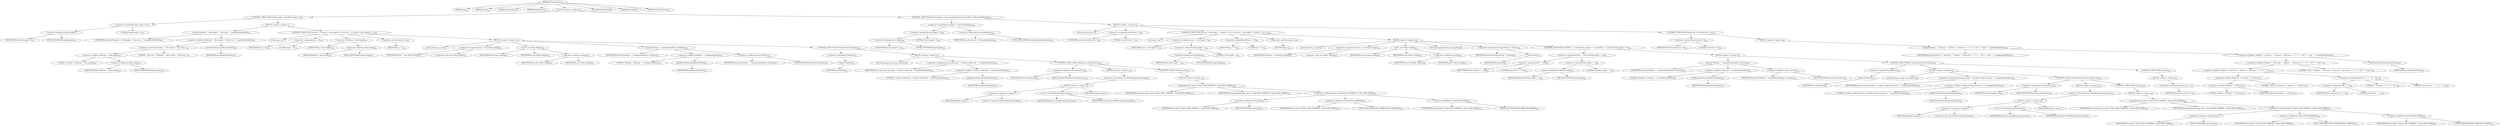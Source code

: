 digraph "removeFiles" {  
"815" [label = <(METHOD,removeFiles)<SUB>416</SUB>> ]
"38" [label = <(PARAM,this)<SUB>416</SUB>> ]
"816" [label = <(PARAM,File d)<SUB>416</SUB>> ]
"817" [label = <(PARAM,String[] files)<SUB>416</SUB>> ]
"818" [label = <(PARAM,String[] dirs)<SUB>416</SUB>> ]
"819" [label = <(BLOCK,&lt;empty&gt;,&lt;empty&gt;)<SUB>416</SUB>> ]
"820" [label = <(CONTROL_STRUCTURE,if (files.length &gt; 0),if (files.length &gt; 0))<SUB>417</SUB>> ]
"821" [label = <(&lt;operator&gt;.greaterThan,files.length &gt; 0)<SUB>417</SUB>> ]
"822" [label = <(&lt;operator&gt;.fieldAccess,files.length)<SUB>417</SUB>> ]
"823" [label = <(IDENTIFIER,files,files.length &gt; 0)<SUB>417</SUB>> ]
"824" [label = <(FIELD_IDENTIFIER,length,length)<SUB>417</SUB>> ]
"825" [label = <(LITERAL,0,files.length &gt; 0)<SUB>417</SUB>> ]
"826" [label = <(BLOCK,&lt;empty&gt;,&lt;empty&gt;)<SUB>417</SUB>> ]
"827" [label = <(log,log(&quot;Deleting &quot; + files.length + &quot; files from &quot; + d.getAbsolutePath()))<SUB>418</SUB>> ]
"37" [label = <(IDENTIFIER,this,log(&quot;Deleting &quot; + files.length + &quot; files from &quot; + d.getAbsolutePath()))<SUB>418</SUB>> ]
"828" [label = <(&lt;operator&gt;.addition,&quot;Deleting &quot; + files.length + &quot; files from &quot; + d.getAbsolutePath())<SUB>418</SUB>> ]
"829" [label = <(&lt;operator&gt;.addition,&quot;Deleting &quot; + files.length + &quot; files from &quot;)<SUB>418</SUB>> ]
"830" [label = <(&lt;operator&gt;.addition,&quot;Deleting &quot; + files.length)<SUB>418</SUB>> ]
"831" [label = <(LITERAL,&quot;Deleting &quot;,&quot;Deleting &quot; + files.length)<SUB>418</SUB>> ]
"832" [label = <(&lt;operator&gt;.fieldAccess,files.length)<SUB>418</SUB>> ]
"833" [label = <(IDENTIFIER,files,&quot;Deleting &quot; + files.length)<SUB>418</SUB>> ]
"834" [label = <(FIELD_IDENTIFIER,length,length)<SUB>418</SUB>> ]
"835" [label = <(LITERAL,&quot; files from &quot;,&quot;Deleting &quot; + files.length + &quot; files from &quot;)<SUB>418</SUB>> ]
"836" [label = <(getAbsolutePath,d.getAbsolutePath())<SUB>419</SUB>> ]
"837" [label = <(IDENTIFIER,d,d.getAbsolutePath())<SUB>419</SUB>> ]
"838" [label = <(CONTROL_STRUCTURE,for (int j = 0; Some(j &lt; files.length); j++),for (int j = 0; Some(j &lt; files.length); j++))<SUB>420</SUB>> ]
"839" [label = <(LOCAL,int j: int)> ]
"840" [label = <(&lt;operator&gt;.assignment,int j = 0)<SUB>420</SUB>> ]
"841" [label = <(IDENTIFIER,j,int j = 0)<SUB>420</SUB>> ]
"842" [label = <(LITERAL,0,int j = 0)<SUB>420</SUB>> ]
"843" [label = <(&lt;operator&gt;.lessThan,j &lt; files.length)<SUB>420</SUB>> ]
"844" [label = <(IDENTIFIER,j,j &lt; files.length)<SUB>420</SUB>> ]
"845" [label = <(&lt;operator&gt;.fieldAccess,files.length)<SUB>420</SUB>> ]
"846" [label = <(IDENTIFIER,files,j &lt; files.length)<SUB>420</SUB>> ]
"847" [label = <(FIELD_IDENTIFIER,length,length)<SUB>420</SUB>> ]
"848" [label = <(&lt;operator&gt;.postIncrement,j++)<SUB>420</SUB>> ]
"849" [label = <(IDENTIFIER,j,j++)<SUB>420</SUB>> ]
"850" [label = <(BLOCK,&lt;empty&gt;,&lt;empty&gt;)<SUB>420</SUB>> ]
"40" [label = <(LOCAL,File f: java.io.File)> ]
"851" [label = <(&lt;operator&gt;.assignment,File f = new File(d, files[j]))<SUB>421</SUB>> ]
"852" [label = <(IDENTIFIER,f,File f = new File(d, files[j]))<SUB>421</SUB>> ]
"853" [label = <(&lt;operator&gt;.alloc,new File(d, files[j]))<SUB>421</SUB>> ]
"854" [label = <(&lt;init&gt;,new File(d, files[j]))<SUB>421</SUB>> ]
"39" [label = <(IDENTIFIER,f,new File(d, files[j]))<SUB>421</SUB>> ]
"855" [label = <(IDENTIFIER,d,new File(d, files[j]))<SUB>421</SUB>> ]
"856" [label = <(&lt;operator&gt;.indexAccess,files[j])<SUB>421</SUB>> ]
"857" [label = <(IDENTIFIER,files,new File(d, files[j]))<SUB>421</SUB>> ]
"858" [label = <(IDENTIFIER,j,new File(d, files[j]))<SUB>421</SUB>> ]
"859" [label = <(log,log(&quot;Deleting &quot; + f.getAbsolutePath(), verbosity))<SUB>422</SUB>> ]
"41" [label = <(IDENTIFIER,this,log(&quot;Deleting &quot; + f.getAbsolutePath(), verbosity))<SUB>422</SUB>> ]
"860" [label = <(&lt;operator&gt;.addition,&quot;Deleting &quot; + f.getAbsolutePath())<SUB>422</SUB>> ]
"861" [label = <(LITERAL,&quot;Deleting &quot;,&quot;Deleting &quot; + f.getAbsolutePath())<SUB>422</SUB>> ]
"862" [label = <(getAbsolutePath,f.getAbsolutePath())<SUB>422</SUB>> ]
"863" [label = <(IDENTIFIER,f,f.getAbsolutePath())<SUB>422</SUB>> ]
"864" [label = <(&lt;operator&gt;.fieldAccess,this.verbosity)<SUB>422</SUB>> ]
"865" [label = <(IDENTIFIER,this,log(&quot;Deleting &quot; + f.getAbsolutePath(), verbosity))<SUB>422</SUB>> ]
"866" [label = <(FIELD_IDENTIFIER,verbosity,verbosity)<SUB>422</SUB>> ]
"867" [label = <(CONTROL_STRUCTURE,if (!f.delete()),if (!f.delete()))<SUB>423</SUB>> ]
"868" [label = <(&lt;operator&gt;.logicalNot,!f.delete())<SUB>423</SUB>> ]
"869" [label = <(delete,f.delete())<SUB>423</SUB>> ]
"870" [label = <(IDENTIFIER,f,f.delete())<SUB>423</SUB>> ]
"871" [label = <(BLOCK,&lt;empty&gt;,&lt;empty&gt;)<SUB>423</SUB>> ]
"872" [label = <(LOCAL,String message: java.lang.String)> ]
"873" [label = <(&lt;operator&gt;.assignment,String message = &quot;Unable to delete file &quot; + f.getAbsolutePath())<SUB>424</SUB>> ]
"874" [label = <(IDENTIFIER,message,String message = &quot;Unable to delete file &quot; + f.getAbsolutePath())<SUB>424</SUB>> ]
"875" [label = <(&lt;operator&gt;.addition,&quot;Unable to delete file &quot; + f.getAbsolutePath())<SUB>424</SUB>> ]
"876" [label = <(LITERAL,&quot;Unable to delete file &quot;,&quot;Unable to delete file &quot; + f.getAbsolutePath())<SUB>424</SUB>> ]
"877" [label = <(getAbsolutePath,f.getAbsolutePath())<SUB>425</SUB>> ]
"878" [label = <(IDENTIFIER,f,f.getAbsolutePath())<SUB>425</SUB>> ]
"879" [label = <(CONTROL_STRUCTURE,if (failonerror),if (failonerror))<SUB>426</SUB>> ]
"880" [label = <(&lt;operator&gt;.fieldAccess,this.failonerror)<SUB>426</SUB>> ]
"881" [label = <(IDENTIFIER,this,if (failonerror))<SUB>426</SUB>> ]
"882" [label = <(FIELD_IDENTIFIER,failonerror,failonerror)<SUB>426</SUB>> ]
"883" [label = <(BLOCK,&lt;empty&gt;,&lt;empty&gt;)<SUB>426</SUB>> ]
"884" [label = <(&lt;operator&gt;.throw,throw new BuildException(message);)<SUB>427</SUB>> ]
"885" [label = <(BLOCK,&lt;empty&gt;,&lt;empty&gt;)<SUB>427</SUB>> ]
"886" [label = <(&lt;operator&gt;.assignment,&lt;empty&gt;)> ]
"887" [label = <(IDENTIFIER,$obj8,&lt;empty&gt;)> ]
"888" [label = <(&lt;operator&gt;.alloc,new BuildException(message))<SUB>427</SUB>> ]
"889" [label = <(&lt;init&gt;,new BuildException(message))<SUB>427</SUB>> ]
"890" [label = <(IDENTIFIER,$obj8,new BuildException(message))> ]
"891" [label = <(IDENTIFIER,message,new BuildException(message))<SUB>427</SUB>> ]
"892" [label = <(IDENTIFIER,$obj8,&lt;empty&gt;)> ]
"893" [label = <(CONTROL_STRUCTURE,else,else)<SUB>428</SUB>> ]
"894" [label = <(BLOCK,&lt;empty&gt;,&lt;empty&gt;)<SUB>428</SUB>> ]
"895" [label = <(log,log(message, quiet ? Project.MSG_VERBOSE : Project.MSG_WARN))<SUB>429</SUB>> ]
"42" [label = <(IDENTIFIER,this,log(message, quiet ? Project.MSG_VERBOSE : Project.MSG_WARN))<SUB>429</SUB>> ]
"896" [label = <(IDENTIFIER,message,log(message, quiet ? Project.MSG_VERBOSE : Project.MSG_WARN))<SUB>429</SUB>> ]
"897" [label = <(&lt;operator&gt;.conditional,quiet ? Project.MSG_VERBOSE : Project.MSG_WARN)<SUB>430</SUB>> ]
"898" [label = <(&lt;operator&gt;.fieldAccess,this.quiet)<SUB>430</SUB>> ]
"899" [label = <(IDENTIFIER,this,quiet ? Project.MSG_VERBOSE : Project.MSG_WARN)<SUB>430</SUB>> ]
"900" [label = <(FIELD_IDENTIFIER,quiet,quiet)<SUB>430</SUB>> ]
"901" [label = <(&lt;operator&gt;.fieldAccess,Project.MSG_VERBOSE)<SUB>430</SUB>> ]
"902" [label = <(IDENTIFIER,Project,quiet ? Project.MSG_VERBOSE : Project.MSG_WARN)<SUB>430</SUB>> ]
"903" [label = <(FIELD_IDENTIFIER,MSG_VERBOSE,MSG_VERBOSE)<SUB>430</SUB>> ]
"904" [label = <(&lt;operator&gt;.fieldAccess,Project.MSG_WARN)<SUB>430</SUB>> ]
"905" [label = <(IDENTIFIER,Project,quiet ? Project.MSG_VERBOSE : Project.MSG_WARN)<SUB>430</SUB>> ]
"906" [label = <(FIELD_IDENTIFIER,MSG_WARN,MSG_WARN)<SUB>430</SUB>> ]
"907" [label = <(CONTROL_STRUCTURE,if (dirs.length &gt; 0 &amp;&amp; includeEmpty),if (dirs.length &gt; 0 &amp;&amp; includeEmpty))<SUB>436</SUB>> ]
"908" [label = <(&lt;operator&gt;.logicalAnd,dirs.length &gt; 0 &amp;&amp; includeEmpty)<SUB>436</SUB>> ]
"909" [label = <(&lt;operator&gt;.greaterThan,dirs.length &gt; 0)<SUB>436</SUB>> ]
"910" [label = <(&lt;operator&gt;.fieldAccess,dirs.length)<SUB>436</SUB>> ]
"911" [label = <(IDENTIFIER,dirs,dirs.length &gt; 0)<SUB>436</SUB>> ]
"912" [label = <(FIELD_IDENTIFIER,length,length)<SUB>436</SUB>> ]
"913" [label = <(LITERAL,0,dirs.length &gt; 0)<SUB>436</SUB>> ]
"914" [label = <(&lt;operator&gt;.fieldAccess,this.includeEmpty)<SUB>436</SUB>> ]
"915" [label = <(IDENTIFIER,this,dirs.length &gt; 0 &amp;&amp; includeEmpty)<SUB>436</SUB>> ]
"916" [label = <(FIELD_IDENTIFIER,includeEmpty,includeEmpty)<SUB>436</SUB>> ]
"917" [label = <(BLOCK,&lt;empty&gt;,&lt;empty&gt;)<SUB>436</SUB>> ]
"918" [label = <(LOCAL,int dirCount: int)> ]
"919" [label = <(&lt;operator&gt;.assignment,int dirCount = 0)<SUB>437</SUB>> ]
"920" [label = <(IDENTIFIER,dirCount,int dirCount = 0)<SUB>437</SUB>> ]
"921" [label = <(LITERAL,0,int dirCount = 0)<SUB>437</SUB>> ]
"922" [label = <(CONTROL_STRUCTURE,for (int j = dirs.length - 1; Some(j &gt;= 0); j--),for (int j = dirs.length - 1; Some(j &gt;= 0); j--))<SUB>438</SUB>> ]
"923" [label = <(LOCAL,int j: int)> ]
"924" [label = <(&lt;operator&gt;.assignment,int j = dirs.length - 1)<SUB>438</SUB>> ]
"925" [label = <(IDENTIFIER,j,int j = dirs.length - 1)<SUB>438</SUB>> ]
"926" [label = <(&lt;operator&gt;.subtraction,dirs.length - 1)<SUB>438</SUB>> ]
"927" [label = <(&lt;operator&gt;.fieldAccess,dirs.length)<SUB>438</SUB>> ]
"928" [label = <(IDENTIFIER,dirs,dirs.length - 1)<SUB>438</SUB>> ]
"929" [label = <(FIELD_IDENTIFIER,length,length)<SUB>438</SUB>> ]
"930" [label = <(LITERAL,1,dirs.length - 1)<SUB>438</SUB>> ]
"931" [label = <(&lt;operator&gt;.greaterEqualsThan,j &gt;= 0)<SUB>438</SUB>> ]
"932" [label = <(IDENTIFIER,j,j &gt;= 0)<SUB>438</SUB>> ]
"933" [label = <(LITERAL,0,j &gt;= 0)<SUB>438</SUB>> ]
"934" [label = <(&lt;operator&gt;.postDecrement,j--)<SUB>438</SUB>> ]
"935" [label = <(IDENTIFIER,j,j--)<SUB>438</SUB>> ]
"936" [label = <(BLOCK,&lt;empty&gt;,&lt;empty&gt;)<SUB>438</SUB>> ]
"44" [label = <(LOCAL,File dir: java.io.File)> ]
"937" [label = <(&lt;operator&gt;.assignment,File dir = new File(d, dirs[j]))<SUB>439</SUB>> ]
"938" [label = <(IDENTIFIER,dir,File dir = new File(d, dirs[j]))<SUB>439</SUB>> ]
"939" [label = <(&lt;operator&gt;.alloc,new File(d, dirs[j]))<SUB>439</SUB>> ]
"940" [label = <(&lt;init&gt;,new File(d, dirs[j]))<SUB>439</SUB>> ]
"43" [label = <(IDENTIFIER,dir,new File(d, dirs[j]))<SUB>439</SUB>> ]
"941" [label = <(IDENTIFIER,d,new File(d, dirs[j]))<SUB>439</SUB>> ]
"942" [label = <(&lt;operator&gt;.indexAccess,dirs[j])<SUB>439</SUB>> ]
"943" [label = <(IDENTIFIER,dirs,new File(d, dirs[j]))<SUB>439</SUB>> ]
"944" [label = <(IDENTIFIER,j,new File(d, dirs[j]))<SUB>439</SUB>> ]
"945" [label = <(LOCAL,String[] dirFiles: java.lang.String[])> ]
"946" [label = <(&lt;operator&gt;.assignment,String[] dirFiles = dir.list())<SUB>440</SUB>> ]
"947" [label = <(IDENTIFIER,dirFiles,String[] dirFiles = dir.list())<SUB>440</SUB>> ]
"948" [label = <(list,dir.list())<SUB>440</SUB>> ]
"949" [label = <(IDENTIFIER,dir,dir.list())<SUB>440</SUB>> ]
"950" [label = <(CONTROL_STRUCTURE,if (dirFiles == null || dirFiles.length == 0),if (dirFiles == null || dirFiles.length == 0))<SUB>441</SUB>> ]
"951" [label = <(&lt;operator&gt;.logicalOr,dirFiles == null || dirFiles.length == 0)<SUB>441</SUB>> ]
"952" [label = <(&lt;operator&gt;.equals,dirFiles == null)<SUB>441</SUB>> ]
"953" [label = <(IDENTIFIER,dirFiles,dirFiles == null)<SUB>441</SUB>> ]
"954" [label = <(LITERAL,null,dirFiles == null)<SUB>441</SUB>> ]
"955" [label = <(&lt;operator&gt;.equals,dirFiles.length == 0)<SUB>441</SUB>> ]
"956" [label = <(&lt;operator&gt;.fieldAccess,dirFiles.length)<SUB>441</SUB>> ]
"957" [label = <(IDENTIFIER,dirFiles,dirFiles.length == 0)<SUB>441</SUB>> ]
"958" [label = <(FIELD_IDENTIFIER,length,length)<SUB>441</SUB>> ]
"959" [label = <(LITERAL,0,dirFiles.length == 0)<SUB>441</SUB>> ]
"960" [label = <(BLOCK,&lt;empty&gt;,&lt;empty&gt;)<SUB>441</SUB>> ]
"961" [label = <(log,log(&quot;Deleting &quot; + dir.getAbsolutePath(), verbosity))<SUB>442</SUB>> ]
"45" [label = <(IDENTIFIER,this,log(&quot;Deleting &quot; + dir.getAbsolutePath(), verbosity))<SUB>442</SUB>> ]
"962" [label = <(&lt;operator&gt;.addition,&quot;Deleting &quot; + dir.getAbsolutePath())<SUB>442</SUB>> ]
"963" [label = <(LITERAL,&quot;Deleting &quot;,&quot;Deleting &quot; + dir.getAbsolutePath())<SUB>442</SUB>> ]
"964" [label = <(getAbsolutePath,dir.getAbsolutePath())<SUB>442</SUB>> ]
"965" [label = <(IDENTIFIER,dir,dir.getAbsolutePath())<SUB>442</SUB>> ]
"966" [label = <(&lt;operator&gt;.fieldAccess,this.verbosity)<SUB>442</SUB>> ]
"967" [label = <(IDENTIFIER,this,log(&quot;Deleting &quot; + dir.getAbsolutePath(), verbosity))<SUB>442</SUB>> ]
"968" [label = <(FIELD_IDENTIFIER,verbosity,verbosity)<SUB>442</SUB>> ]
"969" [label = <(CONTROL_STRUCTURE,if (!dir.delete()),if (!dir.delete()))<SUB>443</SUB>> ]
"970" [label = <(&lt;operator&gt;.logicalNot,!dir.delete())<SUB>443</SUB>> ]
"971" [label = <(delete,dir.delete())<SUB>443</SUB>> ]
"972" [label = <(IDENTIFIER,dir,dir.delete())<SUB>443</SUB>> ]
"973" [label = <(BLOCK,&lt;empty&gt;,&lt;empty&gt;)<SUB>443</SUB>> ]
"974" [label = <(LOCAL,String message: java.lang.String)> ]
"975" [label = <(&lt;operator&gt;.assignment,String message = &quot;Unable to delete directory &quot; + dir.getAbsolutePath())<SUB>444</SUB>> ]
"976" [label = <(IDENTIFIER,message,String message = &quot;Unable to delete directory &quot; + dir.getAbsolutePath())<SUB>444</SUB>> ]
"977" [label = <(&lt;operator&gt;.addition,&quot;Unable to delete directory &quot; + dir.getAbsolutePath())<SUB>444</SUB>> ]
"978" [label = <(LITERAL,&quot;Unable to delete directory &quot;,&quot;Unable to delete directory &quot; + dir.getAbsolutePath())<SUB>444</SUB>> ]
"979" [label = <(getAbsolutePath,dir.getAbsolutePath())<SUB>445</SUB>> ]
"980" [label = <(IDENTIFIER,dir,dir.getAbsolutePath())<SUB>445</SUB>> ]
"981" [label = <(CONTROL_STRUCTURE,if (failonerror),if (failonerror))<SUB>446</SUB>> ]
"982" [label = <(&lt;operator&gt;.fieldAccess,this.failonerror)<SUB>446</SUB>> ]
"983" [label = <(IDENTIFIER,this,if (failonerror))<SUB>446</SUB>> ]
"984" [label = <(FIELD_IDENTIFIER,failonerror,failonerror)<SUB>446</SUB>> ]
"985" [label = <(BLOCK,&lt;empty&gt;,&lt;empty&gt;)<SUB>446</SUB>> ]
"986" [label = <(&lt;operator&gt;.throw,throw new BuildException(message);)<SUB>447</SUB>> ]
"987" [label = <(BLOCK,&lt;empty&gt;,&lt;empty&gt;)<SUB>447</SUB>> ]
"988" [label = <(&lt;operator&gt;.assignment,&lt;empty&gt;)> ]
"989" [label = <(IDENTIFIER,$obj10,&lt;empty&gt;)> ]
"990" [label = <(&lt;operator&gt;.alloc,new BuildException(message))<SUB>447</SUB>> ]
"991" [label = <(&lt;init&gt;,new BuildException(message))<SUB>447</SUB>> ]
"992" [label = <(IDENTIFIER,$obj10,new BuildException(message))> ]
"993" [label = <(IDENTIFIER,message,new BuildException(message))<SUB>447</SUB>> ]
"994" [label = <(IDENTIFIER,$obj10,&lt;empty&gt;)> ]
"995" [label = <(CONTROL_STRUCTURE,else,else)<SUB>448</SUB>> ]
"996" [label = <(BLOCK,&lt;empty&gt;,&lt;empty&gt;)<SUB>448</SUB>> ]
"997" [label = <(log,log(message, quiet ? Project.MSG_VERBOSE : Project.MSG_WARN))<SUB>449</SUB>> ]
"46" [label = <(IDENTIFIER,this,log(message, quiet ? Project.MSG_VERBOSE : Project.MSG_WARN))<SUB>449</SUB>> ]
"998" [label = <(IDENTIFIER,message,log(message, quiet ? Project.MSG_VERBOSE : Project.MSG_WARN))<SUB>449</SUB>> ]
"999" [label = <(&lt;operator&gt;.conditional,quiet ? Project.MSG_VERBOSE : Project.MSG_WARN)<SUB>450</SUB>> ]
"1000" [label = <(&lt;operator&gt;.fieldAccess,this.quiet)<SUB>450</SUB>> ]
"1001" [label = <(IDENTIFIER,this,quiet ? Project.MSG_VERBOSE : Project.MSG_WARN)<SUB>450</SUB>> ]
"1002" [label = <(FIELD_IDENTIFIER,quiet,quiet)<SUB>450</SUB>> ]
"1003" [label = <(&lt;operator&gt;.fieldAccess,Project.MSG_VERBOSE)<SUB>450</SUB>> ]
"1004" [label = <(IDENTIFIER,Project,quiet ? Project.MSG_VERBOSE : Project.MSG_WARN)<SUB>450</SUB>> ]
"1005" [label = <(FIELD_IDENTIFIER,MSG_VERBOSE,MSG_VERBOSE)<SUB>450</SUB>> ]
"1006" [label = <(&lt;operator&gt;.fieldAccess,Project.MSG_WARN)<SUB>450</SUB>> ]
"1007" [label = <(IDENTIFIER,Project,quiet ? Project.MSG_VERBOSE : Project.MSG_WARN)<SUB>450</SUB>> ]
"1008" [label = <(FIELD_IDENTIFIER,MSG_WARN,MSG_WARN)<SUB>450</SUB>> ]
"1009" [label = <(CONTROL_STRUCTURE,else,else)<SUB>452</SUB>> ]
"1010" [label = <(BLOCK,&lt;empty&gt;,&lt;empty&gt;)<SUB>452</SUB>> ]
"1011" [label = <(&lt;operator&gt;.postIncrement,dirCount++)<SUB>453</SUB>> ]
"1012" [label = <(IDENTIFIER,dirCount,dirCount++)<SUB>453</SUB>> ]
"1013" [label = <(CONTROL_STRUCTURE,if (dirCount &gt; 0),if (dirCount &gt; 0))<SUB>458</SUB>> ]
"1014" [label = <(&lt;operator&gt;.greaterThan,dirCount &gt; 0)<SUB>458</SUB>> ]
"1015" [label = <(IDENTIFIER,dirCount,dirCount &gt; 0)<SUB>458</SUB>> ]
"1016" [label = <(LITERAL,0,dirCount &gt; 0)<SUB>458</SUB>> ]
"1017" [label = <(BLOCK,&lt;empty&gt;,&lt;empty&gt;)<SUB>458</SUB>> ]
"1018" [label = <(log,log(&quot;Deleted &quot; + dirCount + &quot; director&quot; + (dirCount == 1 ? &quot;y&quot; : &quot;ies&quot;) + &quot; from &quot; + d.getAbsolutePath()))<SUB>459</SUB>> ]
"47" [label = <(IDENTIFIER,this,log(&quot;Deleted &quot; + dirCount + &quot; director&quot; + (dirCount == 1 ? &quot;y&quot; : &quot;ies&quot;) + &quot; from &quot; + d.getAbsolutePath()))<SUB>459</SUB>> ]
"1019" [label = <(&lt;operator&gt;.addition,&quot;Deleted &quot; + dirCount + &quot; director&quot; + (dirCount == 1 ? &quot;y&quot; : &quot;ies&quot;) + &quot; from &quot; + d.getAbsolutePath())<SUB>459</SUB>> ]
"1020" [label = <(&lt;operator&gt;.addition,&quot;Deleted &quot; + dirCount + &quot; director&quot; + (dirCount == 1 ? &quot;y&quot; : &quot;ies&quot;) + &quot; from &quot;)<SUB>459</SUB>> ]
"1021" [label = <(&lt;operator&gt;.addition,&quot;Deleted &quot; + dirCount + &quot; director&quot; + (dirCount == 1 ? &quot;y&quot; : &quot;ies&quot;))<SUB>459</SUB>> ]
"1022" [label = <(&lt;operator&gt;.addition,&quot;Deleted &quot; + dirCount + &quot; director&quot;)<SUB>459</SUB>> ]
"1023" [label = <(&lt;operator&gt;.addition,&quot;Deleted &quot; + dirCount)<SUB>459</SUB>> ]
"1024" [label = <(LITERAL,&quot;Deleted &quot;,&quot;Deleted &quot; + dirCount)<SUB>459</SUB>> ]
"1025" [label = <(IDENTIFIER,dirCount,&quot;Deleted &quot; + dirCount)<SUB>459</SUB>> ]
"1026" [label = <(LITERAL,&quot; director&quot;,&quot;Deleted &quot; + dirCount + &quot; director&quot;)<SUB>459</SUB>> ]
"1027" [label = <(&lt;operator&gt;.conditional,dirCount == 1 ? &quot;y&quot; : &quot;ies&quot;)<SUB>460</SUB>> ]
"1028" [label = <(&lt;operator&gt;.equals,dirCount == 1)<SUB>460</SUB>> ]
"1029" [label = <(IDENTIFIER,dirCount,dirCount == 1)<SUB>460</SUB>> ]
"1030" [label = <(LITERAL,1,dirCount == 1)<SUB>460</SUB>> ]
"1031" [label = <(LITERAL,&quot;y&quot;,dirCount == 1 ? &quot;y&quot; : &quot;ies&quot;)<SUB>460</SUB>> ]
"1032" [label = <(LITERAL,&quot;ies&quot;,dirCount == 1 ? &quot;y&quot; : &quot;ies&quot;)<SUB>460</SUB>> ]
"1033" [label = <(LITERAL,&quot; from &quot;,&quot;Deleted &quot; + dirCount + &quot; director&quot; + (dirCount == 1 ? &quot;y&quot; : &quot;ies&quot;) + &quot; from &quot;)<SUB>461</SUB>> ]
"1034" [label = <(getAbsolutePath,d.getAbsolutePath())<SUB>461</SUB>> ]
"1035" [label = <(IDENTIFIER,d,d.getAbsolutePath())<SUB>461</SUB>> ]
"1036" [label = <(MODIFIER,PROTECTED)> ]
"1037" [label = <(MODIFIER,VIRTUAL)> ]
"1038" [label = <(METHOD_RETURN,void)<SUB>416</SUB>> ]
  "815" -> "38" 
  "815" -> "816" 
  "815" -> "817" 
  "815" -> "818" 
  "815" -> "819" 
  "815" -> "1036" 
  "815" -> "1037" 
  "815" -> "1038" 
  "819" -> "820" 
  "819" -> "907" 
  "820" -> "821" 
  "820" -> "826" 
  "821" -> "822" 
  "821" -> "825" 
  "822" -> "823" 
  "822" -> "824" 
  "826" -> "827" 
  "826" -> "838" 
  "827" -> "37" 
  "827" -> "828" 
  "828" -> "829" 
  "828" -> "836" 
  "829" -> "830" 
  "829" -> "835" 
  "830" -> "831" 
  "830" -> "832" 
  "832" -> "833" 
  "832" -> "834" 
  "836" -> "837" 
  "838" -> "839" 
  "838" -> "840" 
  "838" -> "843" 
  "838" -> "848" 
  "838" -> "850" 
  "840" -> "841" 
  "840" -> "842" 
  "843" -> "844" 
  "843" -> "845" 
  "845" -> "846" 
  "845" -> "847" 
  "848" -> "849" 
  "850" -> "40" 
  "850" -> "851" 
  "850" -> "854" 
  "850" -> "859" 
  "850" -> "867" 
  "851" -> "852" 
  "851" -> "853" 
  "854" -> "39" 
  "854" -> "855" 
  "854" -> "856" 
  "856" -> "857" 
  "856" -> "858" 
  "859" -> "41" 
  "859" -> "860" 
  "859" -> "864" 
  "860" -> "861" 
  "860" -> "862" 
  "862" -> "863" 
  "864" -> "865" 
  "864" -> "866" 
  "867" -> "868" 
  "867" -> "871" 
  "868" -> "869" 
  "869" -> "870" 
  "871" -> "872" 
  "871" -> "873" 
  "871" -> "879" 
  "873" -> "874" 
  "873" -> "875" 
  "875" -> "876" 
  "875" -> "877" 
  "877" -> "878" 
  "879" -> "880" 
  "879" -> "883" 
  "879" -> "893" 
  "880" -> "881" 
  "880" -> "882" 
  "883" -> "884" 
  "884" -> "885" 
  "885" -> "886" 
  "885" -> "889" 
  "885" -> "892" 
  "886" -> "887" 
  "886" -> "888" 
  "889" -> "890" 
  "889" -> "891" 
  "893" -> "894" 
  "894" -> "895" 
  "895" -> "42" 
  "895" -> "896" 
  "895" -> "897" 
  "897" -> "898" 
  "897" -> "901" 
  "897" -> "904" 
  "898" -> "899" 
  "898" -> "900" 
  "901" -> "902" 
  "901" -> "903" 
  "904" -> "905" 
  "904" -> "906" 
  "907" -> "908" 
  "907" -> "917" 
  "908" -> "909" 
  "908" -> "914" 
  "909" -> "910" 
  "909" -> "913" 
  "910" -> "911" 
  "910" -> "912" 
  "914" -> "915" 
  "914" -> "916" 
  "917" -> "918" 
  "917" -> "919" 
  "917" -> "922" 
  "917" -> "1013" 
  "919" -> "920" 
  "919" -> "921" 
  "922" -> "923" 
  "922" -> "924" 
  "922" -> "931" 
  "922" -> "934" 
  "922" -> "936" 
  "924" -> "925" 
  "924" -> "926" 
  "926" -> "927" 
  "926" -> "930" 
  "927" -> "928" 
  "927" -> "929" 
  "931" -> "932" 
  "931" -> "933" 
  "934" -> "935" 
  "936" -> "44" 
  "936" -> "937" 
  "936" -> "940" 
  "936" -> "945" 
  "936" -> "946" 
  "936" -> "950" 
  "937" -> "938" 
  "937" -> "939" 
  "940" -> "43" 
  "940" -> "941" 
  "940" -> "942" 
  "942" -> "943" 
  "942" -> "944" 
  "946" -> "947" 
  "946" -> "948" 
  "948" -> "949" 
  "950" -> "951" 
  "950" -> "960" 
  "951" -> "952" 
  "951" -> "955" 
  "952" -> "953" 
  "952" -> "954" 
  "955" -> "956" 
  "955" -> "959" 
  "956" -> "957" 
  "956" -> "958" 
  "960" -> "961" 
  "960" -> "969" 
  "961" -> "45" 
  "961" -> "962" 
  "961" -> "966" 
  "962" -> "963" 
  "962" -> "964" 
  "964" -> "965" 
  "966" -> "967" 
  "966" -> "968" 
  "969" -> "970" 
  "969" -> "973" 
  "969" -> "1009" 
  "970" -> "971" 
  "971" -> "972" 
  "973" -> "974" 
  "973" -> "975" 
  "973" -> "981" 
  "975" -> "976" 
  "975" -> "977" 
  "977" -> "978" 
  "977" -> "979" 
  "979" -> "980" 
  "981" -> "982" 
  "981" -> "985" 
  "981" -> "995" 
  "982" -> "983" 
  "982" -> "984" 
  "985" -> "986" 
  "986" -> "987" 
  "987" -> "988" 
  "987" -> "991" 
  "987" -> "994" 
  "988" -> "989" 
  "988" -> "990" 
  "991" -> "992" 
  "991" -> "993" 
  "995" -> "996" 
  "996" -> "997" 
  "997" -> "46" 
  "997" -> "998" 
  "997" -> "999" 
  "999" -> "1000" 
  "999" -> "1003" 
  "999" -> "1006" 
  "1000" -> "1001" 
  "1000" -> "1002" 
  "1003" -> "1004" 
  "1003" -> "1005" 
  "1006" -> "1007" 
  "1006" -> "1008" 
  "1009" -> "1010" 
  "1010" -> "1011" 
  "1011" -> "1012" 
  "1013" -> "1014" 
  "1013" -> "1017" 
  "1014" -> "1015" 
  "1014" -> "1016" 
  "1017" -> "1018" 
  "1018" -> "47" 
  "1018" -> "1019" 
  "1019" -> "1020" 
  "1019" -> "1034" 
  "1020" -> "1021" 
  "1020" -> "1033" 
  "1021" -> "1022" 
  "1021" -> "1027" 
  "1022" -> "1023" 
  "1022" -> "1026" 
  "1023" -> "1024" 
  "1023" -> "1025" 
  "1027" -> "1028" 
  "1027" -> "1031" 
  "1027" -> "1032" 
  "1028" -> "1029" 
  "1028" -> "1030" 
  "1034" -> "1035" 
}
